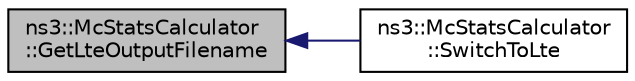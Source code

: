 digraph "ns3::McStatsCalculator::GetLteOutputFilename"
{
  edge [fontname="Helvetica",fontsize="10",labelfontname="Helvetica",labelfontsize="10"];
  node [fontname="Helvetica",fontsize="10",shape=record];
  rankdir="LR";
  Node1 [label="ns3::McStatsCalculator\l::GetLteOutputFilename",height=0.2,width=0.4,color="black", fillcolor="grey75", style="filled", fontcolor="black"];
  Node1 -> Node2 [dir="back",color="midnightblue",fontsize="10",style="solid"];
  Node2 [label="ns3::McStatsCalculator\l::SwitchToLte",height=0.2,width=0.4,color="black", fillcolor="white", style="filled",URL="$d8/df3/classns3_1_1McStatsCalculator.html#aece7c7caf980ab4511d7b40ca7df2192"];
}
